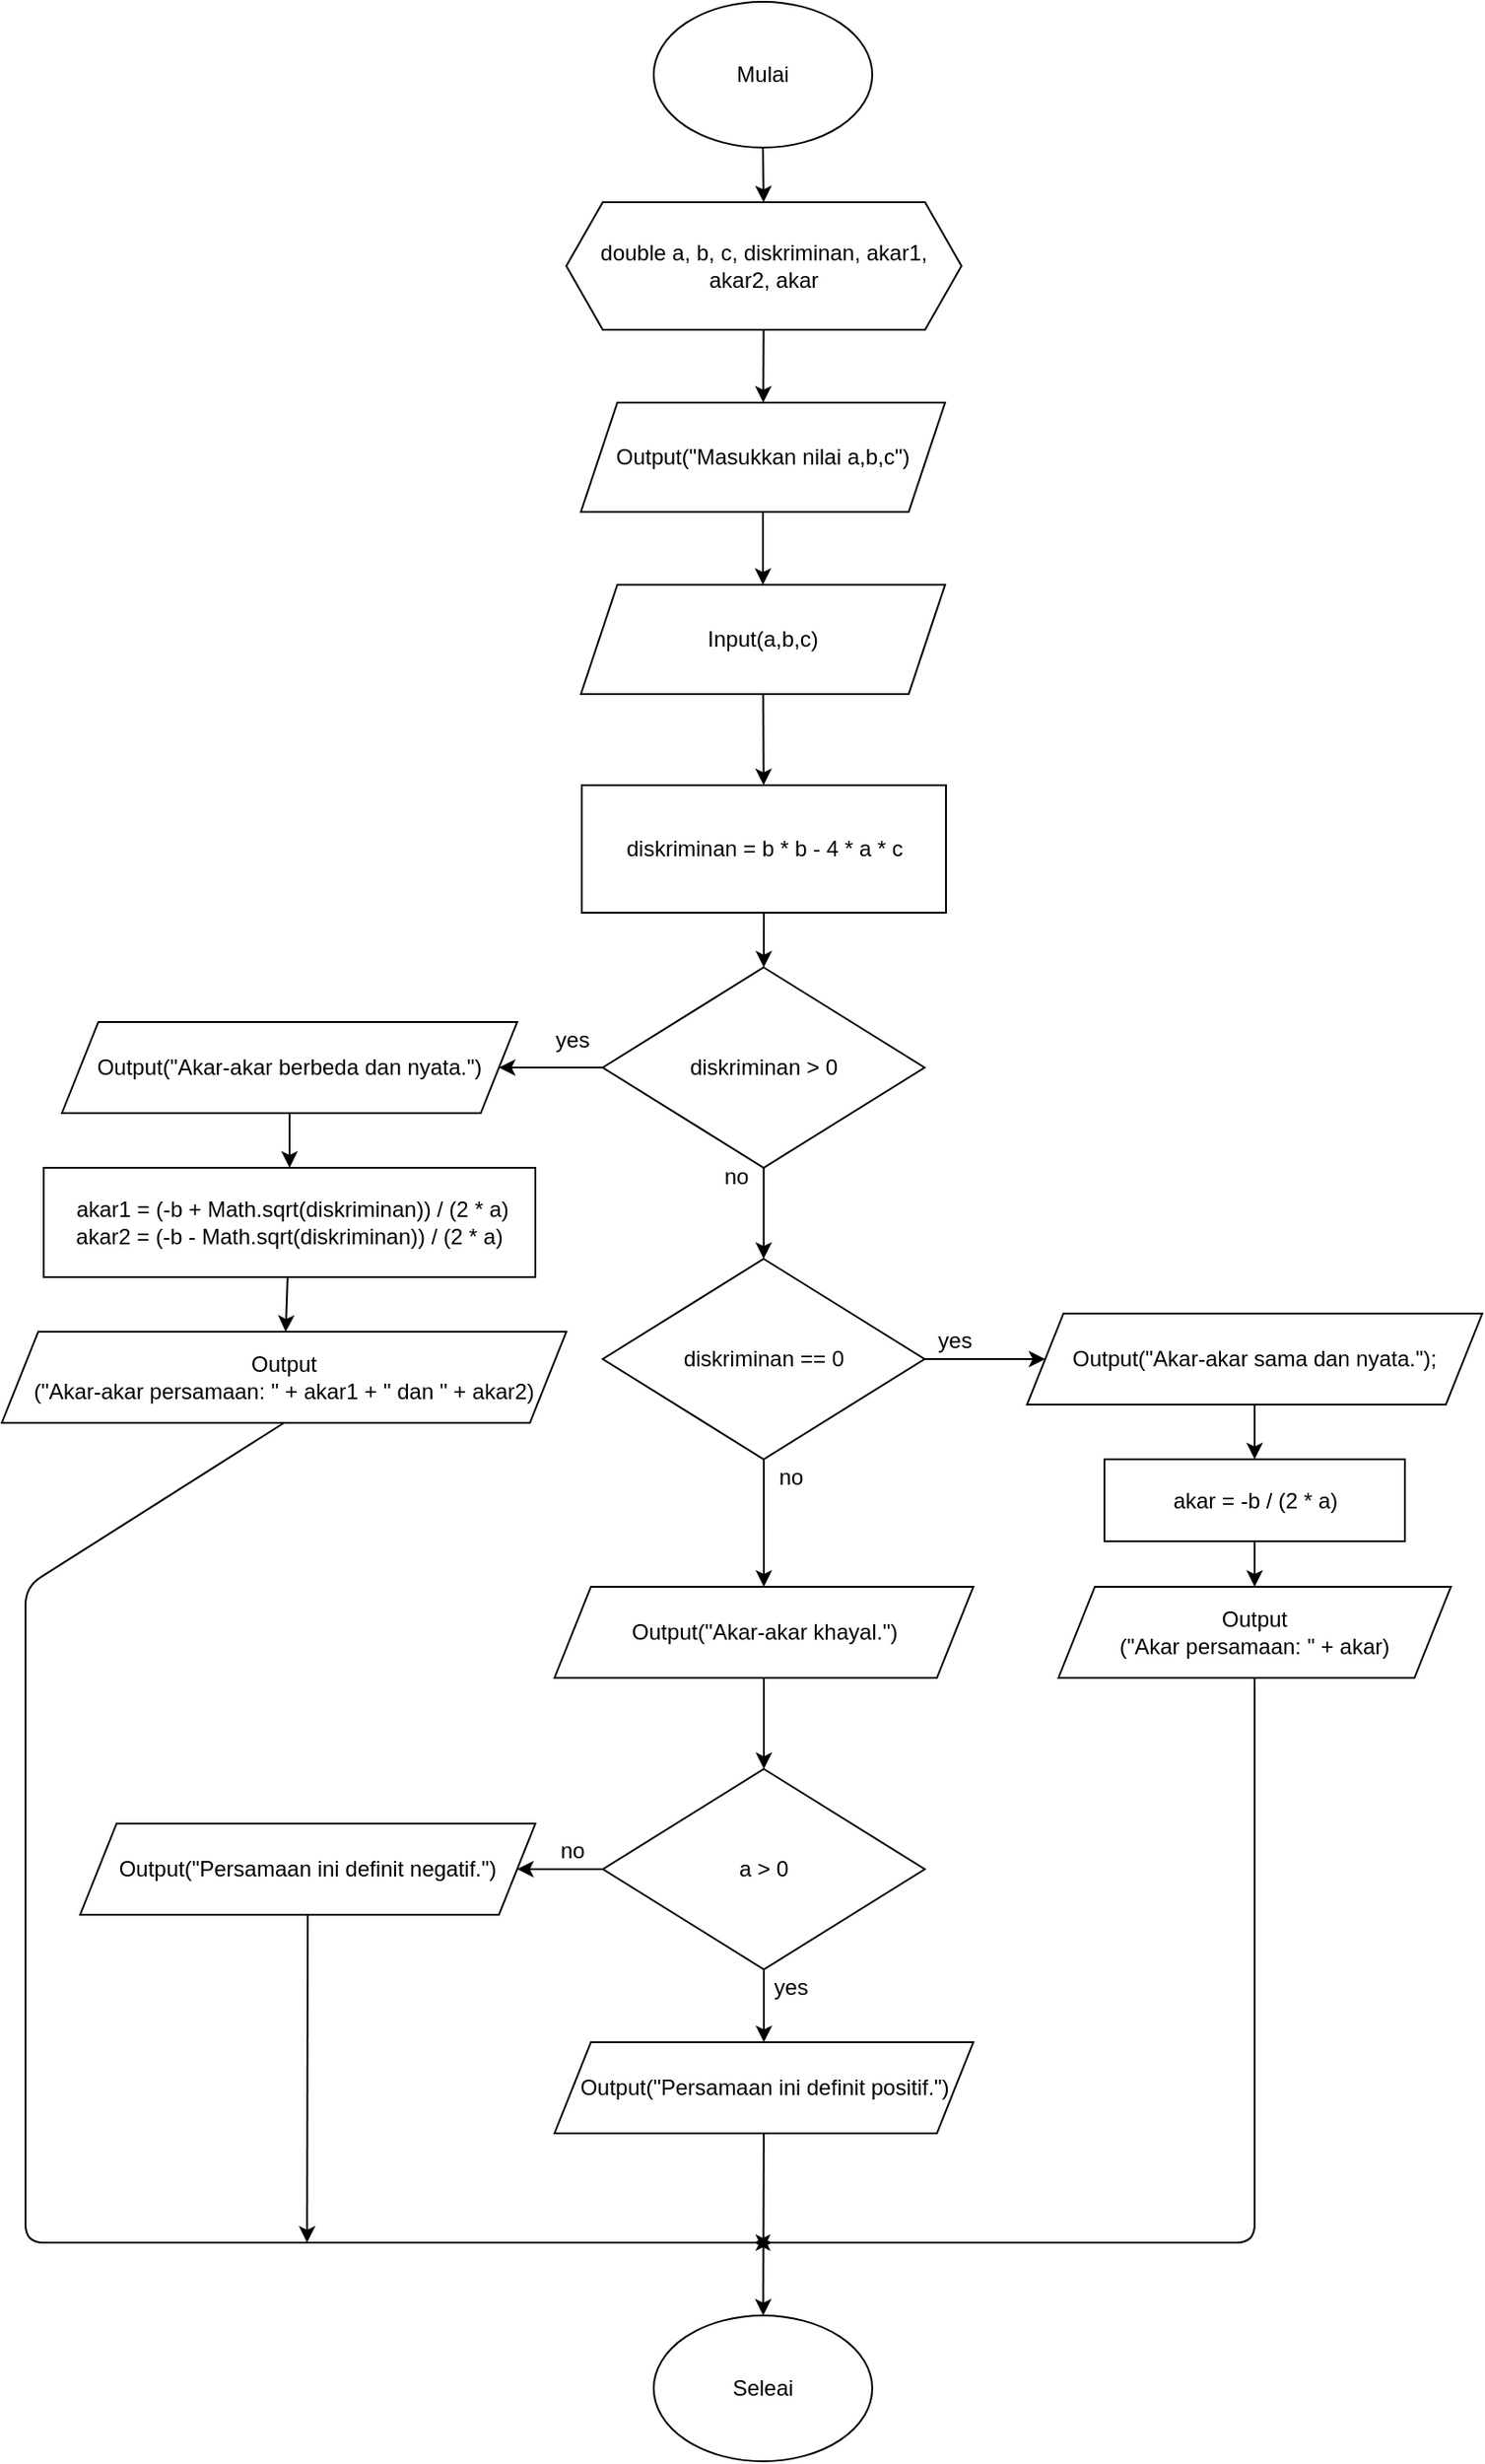 <mxfile>
    <diagram id="EhnMmr4HwdCK525xI3FC" name="Page-1">
        <mxGraphModel dx="2048" dy="1438" grid="1" gridSize="10" guides="1" tooltips="1" connect="1" arrows="1" fold="1" page="1" pageScale="1" pageWidth="850" pageHeight="1100" math="0" shadow="0">
            <root>
                <mxCell id="0"/>
                <mxCell id="1" parent="0"/>
                <mxCell id="9" value="" style="edgeStyle=none;html=1;" edge="1" parent="1" source="2" target="4">
                    <mxGeometry relative="1" as="geometry"/>
                </mxCell>
                <mxCell id="2" value="Mulai" style="ellipse;whiteSpace=wrap;html=1;" vertex="1" parent="1">
                    <mxGeometry x="365" y="60" width="120" height="80" as="geometry"/>
                </mxCell>
                <mxCell id="3" value="Seleai" style="ellipse;whiteSpace=wrap;html=1;" vertex="1" parent="1">
                    <mxGeometry x="365" y="1330" width="120" height="80" as="geometry"/>
                </mxCell>
                <mxCell id="10" value="" style="edgeStyle=none;html=1;" edge="1" parent="1" source="4" target="5">
                    <mxGeometry relative="1" as="geometry"/>
                </mxCell>
                <mxCell id="4" value="&lt;span style=&quot;background-color: initial;&quot;&gt;double a, b, c, diskriminan, akar1, akar2, akar&lt;/span&gt;" style="shape=hexagon;perimeter=hexagonPerimeter2;whiteSpace=wrap;html=1;fixedSize=1;" vertex="1" parent="1">
                    <mxGeometry x="317" y="170" width="217" height="70" as="geometry"/>
                </mxCell>
                <mxCell id="11" value="" style="edgeStyle=none;html=1;" edge="1" parent="1" source="5" target="6">
                    <mxGeometry relative="1" as="geometry"/>
                </mxCell>
                <mxCell id="5" value="Output(&quot;Masukkan nilai a,b,c&quot;)" style="shape=parallelogram;perimeter=parallelogramPerimeter;whiteSpace=wrap;html=1;fixedSize=1;" vertex="1" parent="1">
                    <mxGeometry x="325" y="280" width="200" height="60" as="geometry"/>
                </mxCell>
                <mxCell id="12" value="" style="edgeStyle=none;html=1;" edge="1" parent="1" source="6" target="8">
                    <mxGeometry relative="1" as="geometry"/>
                </mxCell>
                <mxCell id="6" value="Input(a,b,c)" style="shape=parallelogram;perimeter=parallelogramPerimeter;whiteSpace=wrap;html=1;fixedSize=1;" vertex="1" parent="1">
                    <mxGeometry x="325" y="380" width="200" height="60" as="geometry"/>
                </mxCell>
                <mxCell id="14" value="" style="edgeStyle=none;html=1;" edge="1" parent="1" source="8" target="13">
                    <mxGeometry relative="1" as="geometry"/>
                </mxCell>
                <mxCell id="8" value="diskriminan = b * b - 4 * a * c" style="whiteSpace=wrap;html=1;" vertex="1" parent="1">
                    <mxGeometry x="325.5" y="490" width="200" height="70" as="geometry"/>
                </mxCell>
                <mxCell id="16" value="" style="edgeStyle=none;html=1;" edge="1" parent="1" source="13" target="15">
                    <mxGeometry relative="1" as="geometry"/>
                </mxCell>
                <mxCell id="21" value="" style="edgeStyle=none;html=1;" edge="1" parent="1" source="13" target="19">
                    <mxGeometry relative="1" as="geometry"/>
                </mxCell>
                <mxCell id="13" value="diskriminan &amp;gt; 0" style="rhombus;whiteSpace=wrap;html=1;" vertex="1" parent="1">
                    <mxGeometry x="337" y="590" width="176.75" height="110" as="geometry"/>
                </mxCell>
                <mxCell id="32" value="" style="edgeStyle=none;html=1;" edge="1" parent="1" source="15" target="28">
                    <mxGeometry relative="1" as="geometry"/>
                </mxCell>
                <mxCell id="15" value="Output(&quot;Akar-akar berbeda dan nyata.&quot;)" style="shape=parallelogram;perimeter=parallelogramPerimeter;whiteSpace=wrap;html=1;fixedSize=1;" vertex="1" parent="1">
                    <mxGeometry x="40" y="620" width="250" height="50" as="geometry"/>
                </mxCell>
                <mxCell id="17" value="yes" style="text;html=1;align=center;verticalAlign=middle;resizable=0;points=[];autosize=1;strokeColor=none;fillColor=none;" vertex="1" parent="1">
                    <mxGeometry x="300" y="615" width="40" height="30" as="geometry"/>
                </mxCell>
                <mxCell id="23" value="" style="edgeStyle=none;html=1;" edge="1" parent="1" source="19" target="20">
                    <mxGeometry relative="1" as="geometry"/>
                </mxCell>
                <mxCell id="26" value="" style="edgeStyle=none;html=1;" edge="1" parent="1" source="19" target="25">
                    <mxGeometry relative="1" as="geometry"/>
                </mxCell>
                <mxCell id="19" value="diskriminan == 0" style="rhombus;whiteSpace=wrap;html=1;" vertex="1" parent="1">
                    <mxGeometry x="337" y="750" width="176.75" height="110" as="geometry"/>
                </mxCell>
                <mxCell id="35" value="" style="edgeStyle=none;html=1;" edge="1" parent="1" source="20" target="29">
                    <mxGeometry relative="1" as="geometry"/>
                </mxCell>
                <mxCell id="20" value="Output(&quot;Akar-akar sama dan nyata.&quot;);" style="shape=parallelogram;perimeter=parallelogramPerimeter;whiteSpace=wrap;html=1;fixedSize=1;" vertex="1" parent="1">
                    <mxGeometry x="570" y="780" width="250" height="50" as="geometry"/>
                </mxCell>
                <mxCell id="22" value="no" style="text;html=1;align=center;verticalAlign=middle;resizable=0;points=[];autosize=1;strokeColor=none;fillColor=none;" vertex="1" parent="1">
                    <mxGeometry x="390" y="690" width="40" height="30" as="geometry"/>
                </mxCell>
                <mxCell id="24" value="yes" style="text;html=1;align=center;verticalAlign=middle;resizable=0;points=[];autosize=1;strokeColor=none;fillColor=none;" vertex="1" parent="1">
                    <mxGeometry x="510" y="780" width="40" height="30" as="geometry"/>
                </mxCell>
                <mxCell id="31" value="" style="edgeStyle=none;html=1;" edge="1" parent="1" source="25" target="30">
                    <mxGeometry relative="1" as="geometry"/>
                </mxCell>
                <mxCell id="25" value="Output(&quot;Akar-akar khayal.&quot;)" style="shape=parallelogram;perimeter=parallelogramPerimeter;whiteSpace=wrap;html=1;fixedSize=1;" vertex="1" parent="1">
                    <mxGeometry x="310.5" y="930" width="230" height="50" as="geometry"/>
                </mxCell>
                <mxCell id="27" value="no" style="text;html=1;align=center;verticalAlign=middle;resizable=0;points=[];autosize=1;strokeColor=none;fillColor=none;" vertex="1" parent="1">
                    <mxGeometry x="420" y="855" width="40" height="30" as="geometry"/>
                </mxCell>
                <mxCell id="34" value="" style="edgeStyle=none;html=1;" edge="1" parent="1" source="28" target="33">
                    <mxGeometry relative="1" as="geometry"/>
                </mxCell>
                <mxCell id="28" value="&amp;nbsp;akar1 = (-b + Math.sqrt(diskriminan)) / (2 * a)&lt;br&gt;akar2 = (-b - Math.sqrt(diskriminan)) / (2 * a)" style="rounded=0;whiteSpace=wrap;html=1;" vertex="1" parent="1">
                    <mxGeometry x="30" y="700" width="270" height="60" as="geometry"/>
                </mxCell>
                <mxCell id="37" value="" style="edgeStyle=none;html=1;" edge="1" parent="1" source="29" target="36">
                    <mxGeometry relative="1" as="geometry"/>
                </mxCell>
                <mxCell id="29" value="akar = -b / (2 * a)" style="rounded=0;whiteSpace=wrap;html=1;" vertex="1" parent="1">
                    <mxGeometry x="612.5" y="860" width="165" height="45" as="geometry"/>
                </mxCell>
                <mxCell id="40" value="" style="edgeStyle=none;html=1;" edge="1" parent="1" source="30" target="38">
                    <mxGeometry relative="1" as="geometry"/>
                </mxCell>
                <mxCell id="41" value="" style="edgeStyle=none;html=1;" edge="1" parent="1" source="30" target="39">
                    <mxGeometry relative="1" as="geometry"/>
                </mxCell>
                <mxCell id="30" value="a &amp;gt; 0" style="rhombus;whiteSpace=wrap;html=1;" vertex="1" parent="1">
                    <mxGeometry x="337.12" y="1030" width="176.75" height="110" as="geometry"/>
                </mxCell>
                <mxCell id="46" style="edgeStyle=none;html=1;exitX=0.5;exitY=1;exitDx=0;exitDy=0;" edge="1" parent="1" source="33">
                    <mxGeometry relative="1" as="geometry">
                        <mxPoint x="430" y="1290" as="targetPoint"/>
                        <Array as="points">
                            <mxPoint x="20" y="930"/>
                            <mxPoint x="20" y="1290"/>
                        </Array>
                    </mxGeometry>
                </mxCell>
                <mxCell id="33" value="Output&lt;br&gt;(&quot;Akar-akar persamaan: &quot; + akar1 + &quot; dan &quot; + akar2)" style="shape=parallelogram;perimeter=parallelogramPerimeter;whiteSpace=wrap;html=1;fixedSize=1;" vertex="1" parent="1">
                    <mxGeometry x="7" y="790" width="310" height="50" as="geometry"/>
                </mxCell>
                <mxCell id="48" style="edgeStyle=none;html=1;exitX=0.5;exitY=1;exitDx=0;exitDy=0;" edge="1" parent="1" source="36">
                    <mxGeometry relative="1" as="geometry">
                        <mxPoint x="420" y="1290" as="targetPoint"/>
                        <Array as="points">
                            <mxPoint x="695" y="1290"/>
                        </Array>
                    </mxGeometry>
                </mxCell>
                <mxCell id="36" value="Output&lt;br&gt;(&quot;Akar persamaan: &quot; + akar)" style="shape=parallelogram;perimeter=parallelogramPerimeter;whiteSpace=wrap;html=1;fixedSize=1;" vertex="1" parent="1">
                    <mxGeometry x="587.25" y="930" width="215.5" height="50" as="geometry"/>
                </mxCell>
                <mxCell id="49" style="edgeStyle=none;html=1;exitX=0.5;exitY=1;exitDx=0;exitDy=0;" edge="1" parent="1" source="38">
                    <mxGeometry relative="1" as="geometry">
                        <mxPoint x="174.632" y="1290" as="targetPoint"/>
                    </mxGeometry>
                </mxCell>
                <mxCell id="38" value="Output(&quot;Persamaan ini definit negatif.&quot;)" style="shape=parallelogram;perimeter=parallelogramPerimeter;whiteSpace=wrap;html=1;fixedSize=1;" vertex="1" parent="1">
                    <mxGeometry x="50" y="1060" width="250" height="50" as="geometry"/>
                </mxCell>
                <mxCell id="45" value="" style="edgeStyle=none;html=1;" edge="1" parent="1" source="39" target="3">
                    <mxGeometry relative="1" as="geometry"/>
                </mxCell>
                <mxCell id="39" value="Output(&quot;Persamaan ini definit positif.&quot;)" style="shape=parallelogram;perimeter=parallelogramPerimeter;whiteSpace=wrap;html=1;fixedSize=1;" vertex="1" parent="1">
                    <mxGeometry x="310.5" y="1180" width="230" height="50" as="geometry"/>
                </mxCell>
                <mxCell id="42" value="yes" style="text;html=1;align=center;verticalAlign=middle;resizable=0;points=[];autosize=1;strokeColor=none;fillColor=none;" vertex="1" parent="1">
                    <mxGeometry x="420" y="1135" width="40" height="30" as="geometry"/>
                </mxCell>
                <mxCell id="43" value="no" style="text;html=1;align=center;verticalAlign=middle;resizable=0;points=[];autosize=1;strokeColor=none;fillColor=none;" vertex="1" parent="1">
                    <mxGeometry x="300" y="1060" width="40" height="30" as="geometry"/>
                </mxCell>
            </root>
        </mxGraphModel>
    </diagram>
</mxfile>
